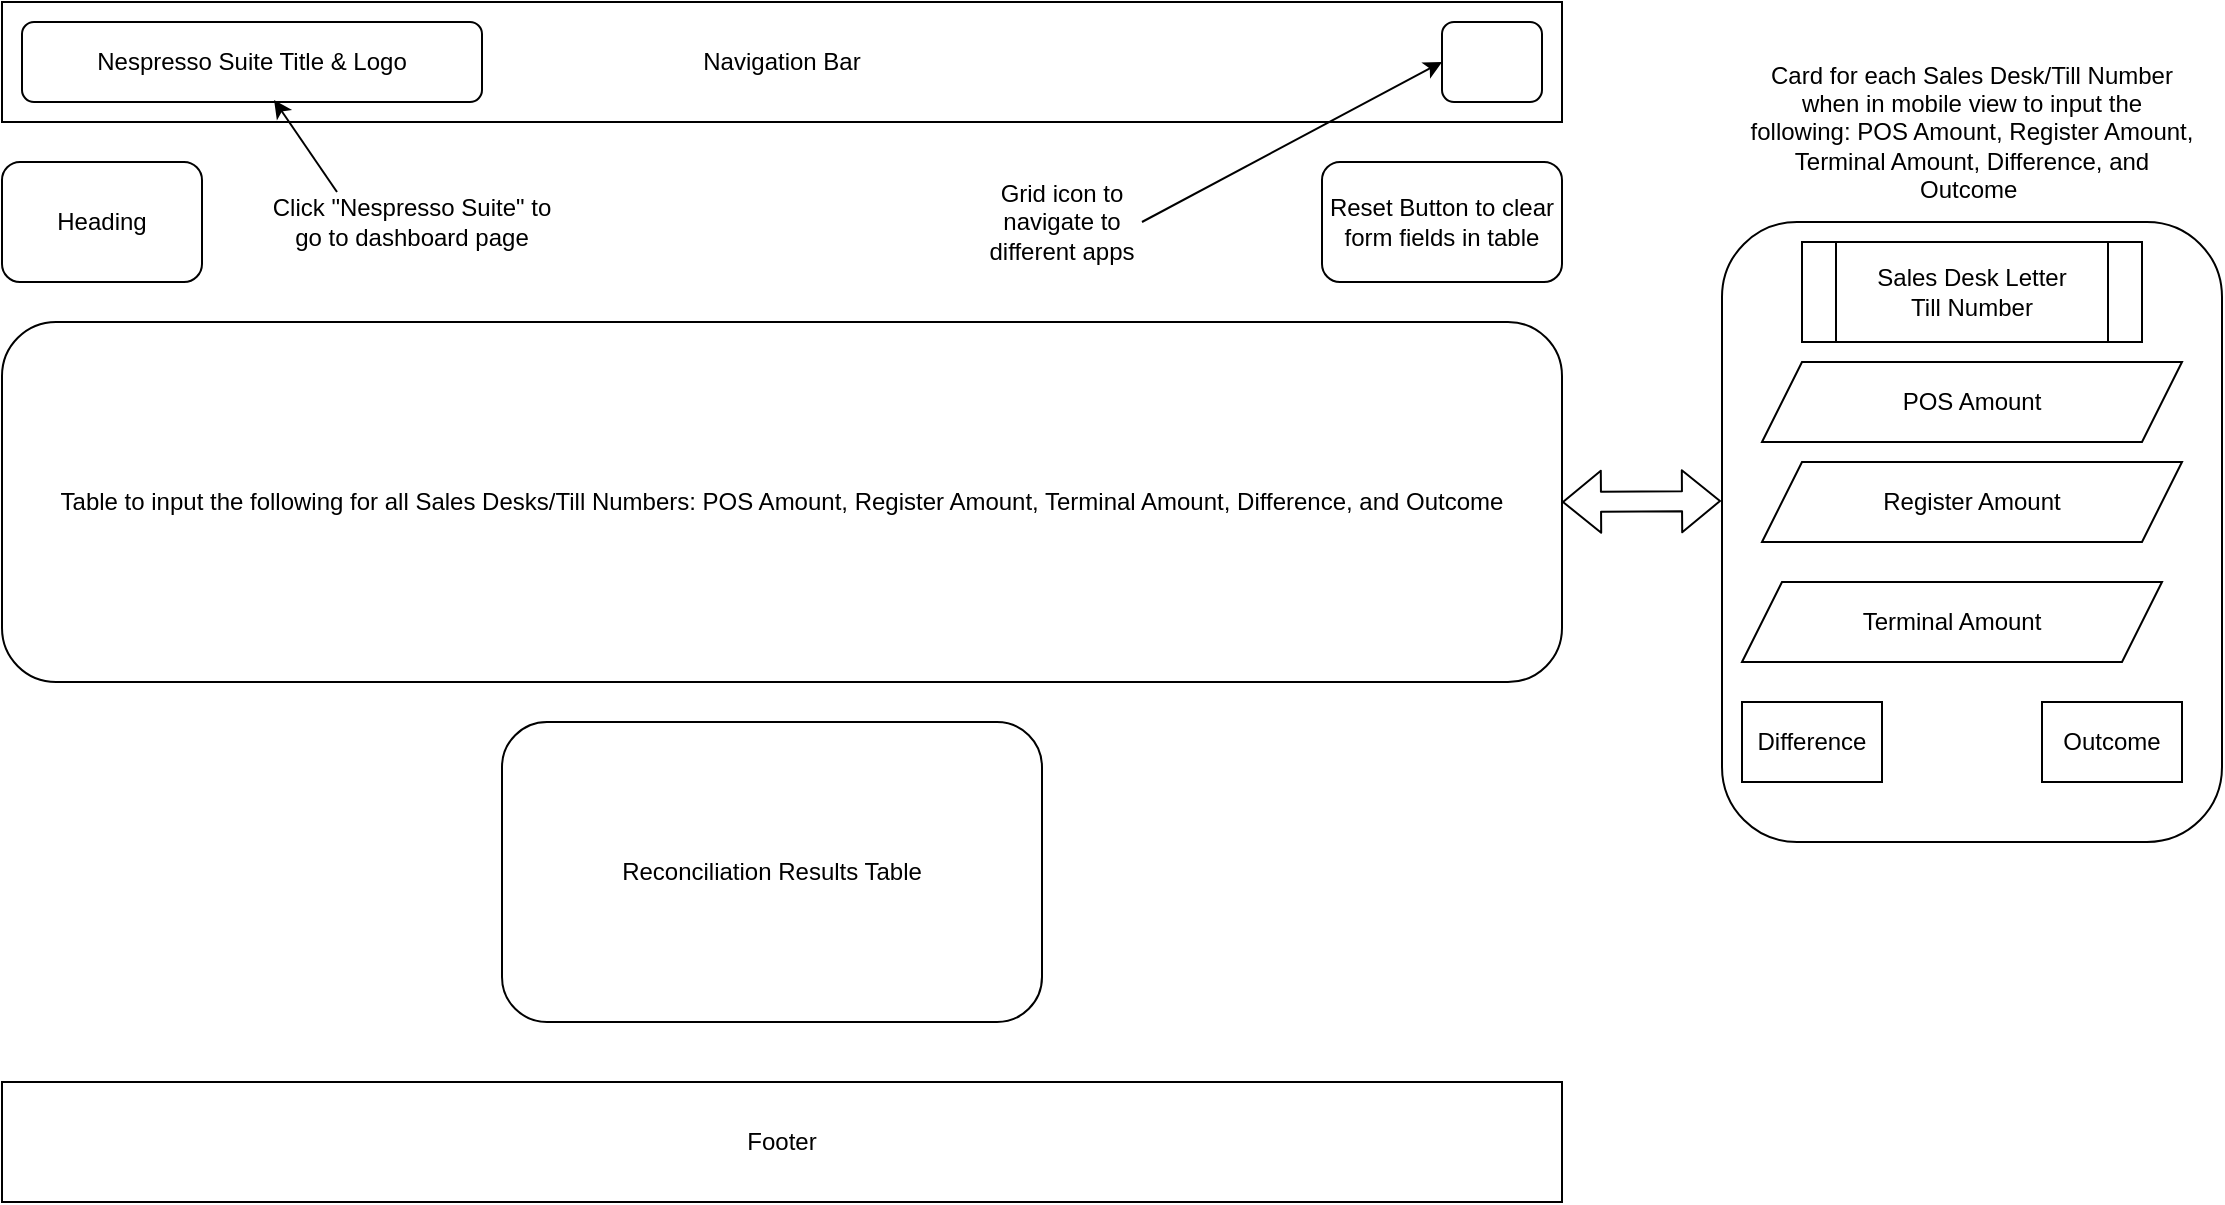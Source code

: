 <mxfile>
    <diagram id="RxPv6xupyiPjXx5Fq1Mp" name="Card Reconciliation - Desktop View">
        <mxGraphModel dx="756" dy="425" grid="1" gridSize="10" guides="1" tooltips="1" connect="1" arrows="1" fold="1" page="1" pageScale="1" pageWidth="850" pageHeight="1100" math="0" shadow="0">
            <root>
                <mxCell id="0"/>
                <mxCell id="1" parent="0"/>
                <mxCell id="2" value="Navigation Bar" style="rounded=0;whiteSpace=wrap;html=1;" vertex="1" parent="1">
                    <mxGeometry x="20" y="20" width="780" height="60" as="geometry"/>
                </mxCell>
                <mxCell id="3" value="Footer" style="rounded=0;whiteSpace=wrap;html=1;" vertex="1" parent="1">
                    <mxGeometry x="20" y="560" width="780" height="60" as="geometry"/>
                </mxCell>
                <mxCell id="rbakoWBd-FfG9HpFcR_M-4" value="Table to input the following for all Sales Desks/Till Numbers: POS Amount, Register Amount, Terminal Amount, Difference, and Outcome" style="rounded=1;whiteSpace=wrap;html=1;" vertex="1" parent="1">
                    <mxGeometry x="20" y="180" width="780" height="180" as="geometry"/>
                </mxCell>
                <mxCell id="rbakoWBd-FfG9HpFcR_M-5" value="Heading" style="rounded=1;whiteSpace=wrap;html=1;" vertex="1" parent="1">
                    <mxGeometry x="20" y="100" width="100" height="60" as="geometry"/>
                </mxCell>
                <mxCell id="rbakoWBd-FfG9HpFcR_M-6" value="Reset Button to clear form fields in table" style="rounded=1;whiteSpace=wrap;html=1;" vertex="1" parent="1">
                    <mxGeometry x="680" y="100" width="120" height="60" as="geometry"/>
                </mxCell>
                <mxCell id="rbakoWBd-FfG9HpFcR_M-7" value="Reconciliation Results Table" style="rounded=1;whiteSpace=wrap;html=1;" vertex="1" parent="1">
                    <mxGeometry x="270" y="380" width="270" height="150" as="geometry"/>
                </mxCell>
                <mxCell id="rbakoWBd-FfG9HpFcR_M-8" value="" style="rounded=1;whiteSpace=wrap;html=1;" vertex="1" parent="1">
                    <mxGeometry x="740" y="30" width="50" height="40" as="geometry"/>
                </mxCell>
                <mxCell id="rbakoWBd-FfG9HpFcR_M-9" value="Nespresso Suite Title &amp;amp; Logo" style="rounded=1;whiteSpace=wrap;html=1;" vertex="1" parent="1">
                    <mxGeometry x="30" y="30" width="230" height="40" as="geometry"/>
                </mxCell>
                <mxCell id="rbakoWBd-FfG9HpFcR_M-11" style="edgeStyle=none;html=1;exitX=1;exitY=0.5;exitDx=0;exitDy=0;entryX=0;entryY=0.5;entryDx=0;entryDy=0;" edge="1" parent="1" source="rbakoWBd-FfG9HpFcR_M-10" target="rbakoWBd-FfG9HpFcR_M-8">
                    <mxGeometry relative="1" as="geometry"/>
                </mxCell>
                <mxCell id="rbakoWBd-FfG9HpFcR_M-10" value="Grid icon to navigate to different apps" style="text;html=1;align=center;verticalAlign=middle;whiteSpace=wrap;rounded=0;" vertex="1" parent="1">
                    <mxGeometry x="510" y="100" width="80" height="60" as="geometry"/>
                </mxCell>
                <mxCell id="rbakoWBd-FfG9HpFcR_M-12" value="Click &quot;Nespresso Suite&quot; to go to dashboard page" style="text;html=1;align=center;verticalAlign=middle;whiteSpace=wrap;rounded=0;" vertex="1" parent="1">
                    <mxGeometry x="150" y="115" width="150" height="30" as="geometry"/>
                </mxCell>
                <mxCell id="rbakoWBd-FfG9HpFcR_M-13" style="edgeStyle=none;html=1;exitX=0.25;exitY=0;exitDx=0;exitDy=0;entryX=0.548;entryY=0.975;entryDx=0;entryDy=0;entryPerimeter=0;" edge="1" parent="1" source="rbakoWBd-FfG9HpFcR_M-12" target="rbakoWBd-FfG9HpFcR_M-9">
                    <mxGeometry relative="1" as="geometry"/>
                </mxCell>
                <mxCell id="fxsCdmerDWngy6YxazjO-3" value="" style="rounded=1;whiteSpace=wrap;html=1;" vertex="1" parent="1">
                    <mxGeometry x="880" y="130" width="250" height="310" as="geometry"/>
                </mxCell>
                <mxCell id="fxsCdmerDWngy6YxazjO-4" value="POS Amount" style="shape=parallelogram;perimeter=parallelogramPerimeter;whiteSpace=wrap;html=1;fixedSize=1;strokeColor=default;align=center;verticalAlign=middle;fontFamily=Helvetica;fontSize=12;fontColor=default;fillColor=default;" vertex="1" parent="1">
                    <mxGeometry x="900" y="200" width="210" height="40" as="geometry"/>
                </mxCell>
                <mxCell id="fxsCdmerDWngy6YxazjO-6" value="Register Amount" style="shape=parallelogram;perimeter=parallelogramPerimeter;whiteSpace=wrap;html=1;fixedSize=1;strokeColor=default;align=center;verticalAlign=middle;fontFamily=Helvetica;fontSize=12;fontColor=default;fillColor=default;" vertex="1" parent="1">
                    <mxGeometry x="900" y="250" width="210" height="40" as="geometry"/>
                </mxCell>
                <mxCell id="fxsCdmerDWngy6YxazjO-7" value="Terminal Amount" style="shape=parallelogram;perimeter=parallelogramPerimeter;whiteSpace=wrap;html=1;fixedSize=1;strokeColor=default;align=center;verticalAlign=middle;fontFamily=Helvetica;fontSize=12;fontColor=default;fillColor=default;" vertex="1" parent="1">
                    <mxGeometry x="890" y="310" width="210" height="40" as="geometry"/>
                </mxCell>
                <mxCell id="fxsCdmerDWngy6YxazjO-9" value="Sales Desk Letter&lt;div&gt;Till Number&lt;/div&gt;" style="shape=process;whiteSpace=wrap;html=1;backgroundOutline=1;" vertex="1" parent="1">
                    <mxGeometry x="920" y="140" width="170" height="50" as="geometry"/>
                </mxCell>
                <mxCell id="fxsCdmerDWngy6YxazjO-13" value="Difference" style="rounded=0;whiteSpace=wrap;html=1;" vertex="1" parent="1">
                    <mxGeometry x="890" y="370" width="70" height="40" as="geometry"/>
                </mxCell>
                <mxCell id="fxsCdmerDWngy6YxazjO-14" value="Outcome" style="rounded=0;whiteSpace=wrap;html=1;" vertex="1" parent="1">
                    <mxGeometry x="1040" y="370" width="70" height="40" as="geometry"/>
                </mxCell>
                <mxCell id="fxsCdmerDWngy6YxazjO-16" value="Card for each Sales Desk/Till Number when in mobile view to input the following:&amp;nbsp;&lt;span style=&quot;color: rgb(0, 0, 0);&quot;&gt;POS Amount, Register Amount, Terminal Amount, Difference, and Outcome&lt;/span&gt;&amp;nbsp;" style="text;html=1;align=center;verticalAlign=middle;whiteSpace=wrap;rounded=0;" vertex="1" parent="1">
                    <mxGeometry x="890" y="70" width="230" height="30" as="geometry"/>
                </mxCell>
                <mxCell id="fxsCdmerDWngy6YxazjO-17" value="" style="shape=flexArrow;endArrow=classic;startArrow=classic;html=1;exitX=1;exitY=0.5;exitDx=0;exitDy=0;entryX=-0.002;entryY=0.45;entryDx=0;entryDy=0;entryPerimeter=0;" edge="1" parent="1" source="rbakoWBd-FfG9HpFcR_M-4" target="fxsCdmerDWngy6YxazjO-3">
                    <mxGeometry width="100" height="100" relative="1" as="geometry">
                        <mxPoint x="780" y="320" as="sourcePoint"/>
                        <mxPoint x="870" y="300" as="targetPoint"/>
                    </mxGeometry>
                </mxCell>
            </root>
        </mxGraphModel>
    </diagram>
</mxfile>